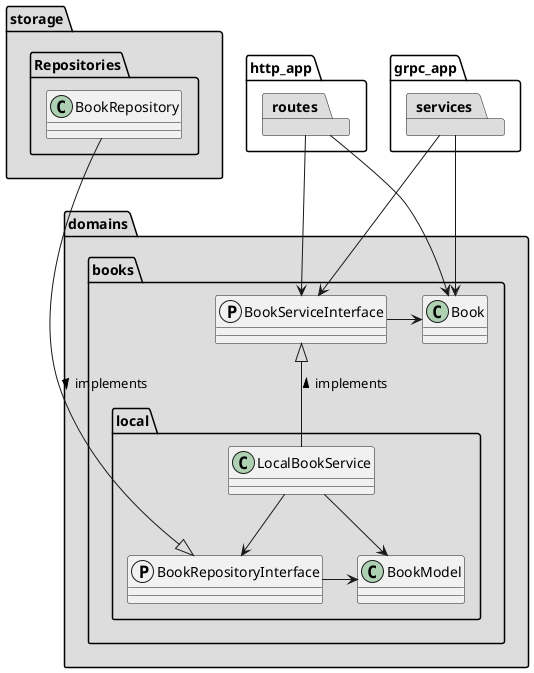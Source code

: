 @startuml
allowmixing
skinparam componentStyle uml1

package http_app {
    package routes #DDDDDD
}

package grpc_app {
    package services #DDDDDD
}

package domains #DDDDDD {
    package books {
        class Book
        protocol BookServiceInterface
        package local {
            class LocalBookService
            protocol BookRepositoryInterface
            class BookModel
        }
    }
}

package storage #DDDDDD {
    package Repositories {
        class BookRepository
    }
}

'links framework - domains
routes --> BookServiceInterface
routes --> Book
services --> BookServiceInterface
services --> Book

'links internal to books domain
LocalBookService -u-|> BookServiceInterface: implements >
BookServiceInterface -l-> Book
LocalBookService --> BookModel
LocalBookService --> BookRepositoryInterface
BookRepositoryInterface -l-> BookModel

'links domains - storage
BookRepository ---d-|> BookRepositoryInterface: implements >
@enduml
